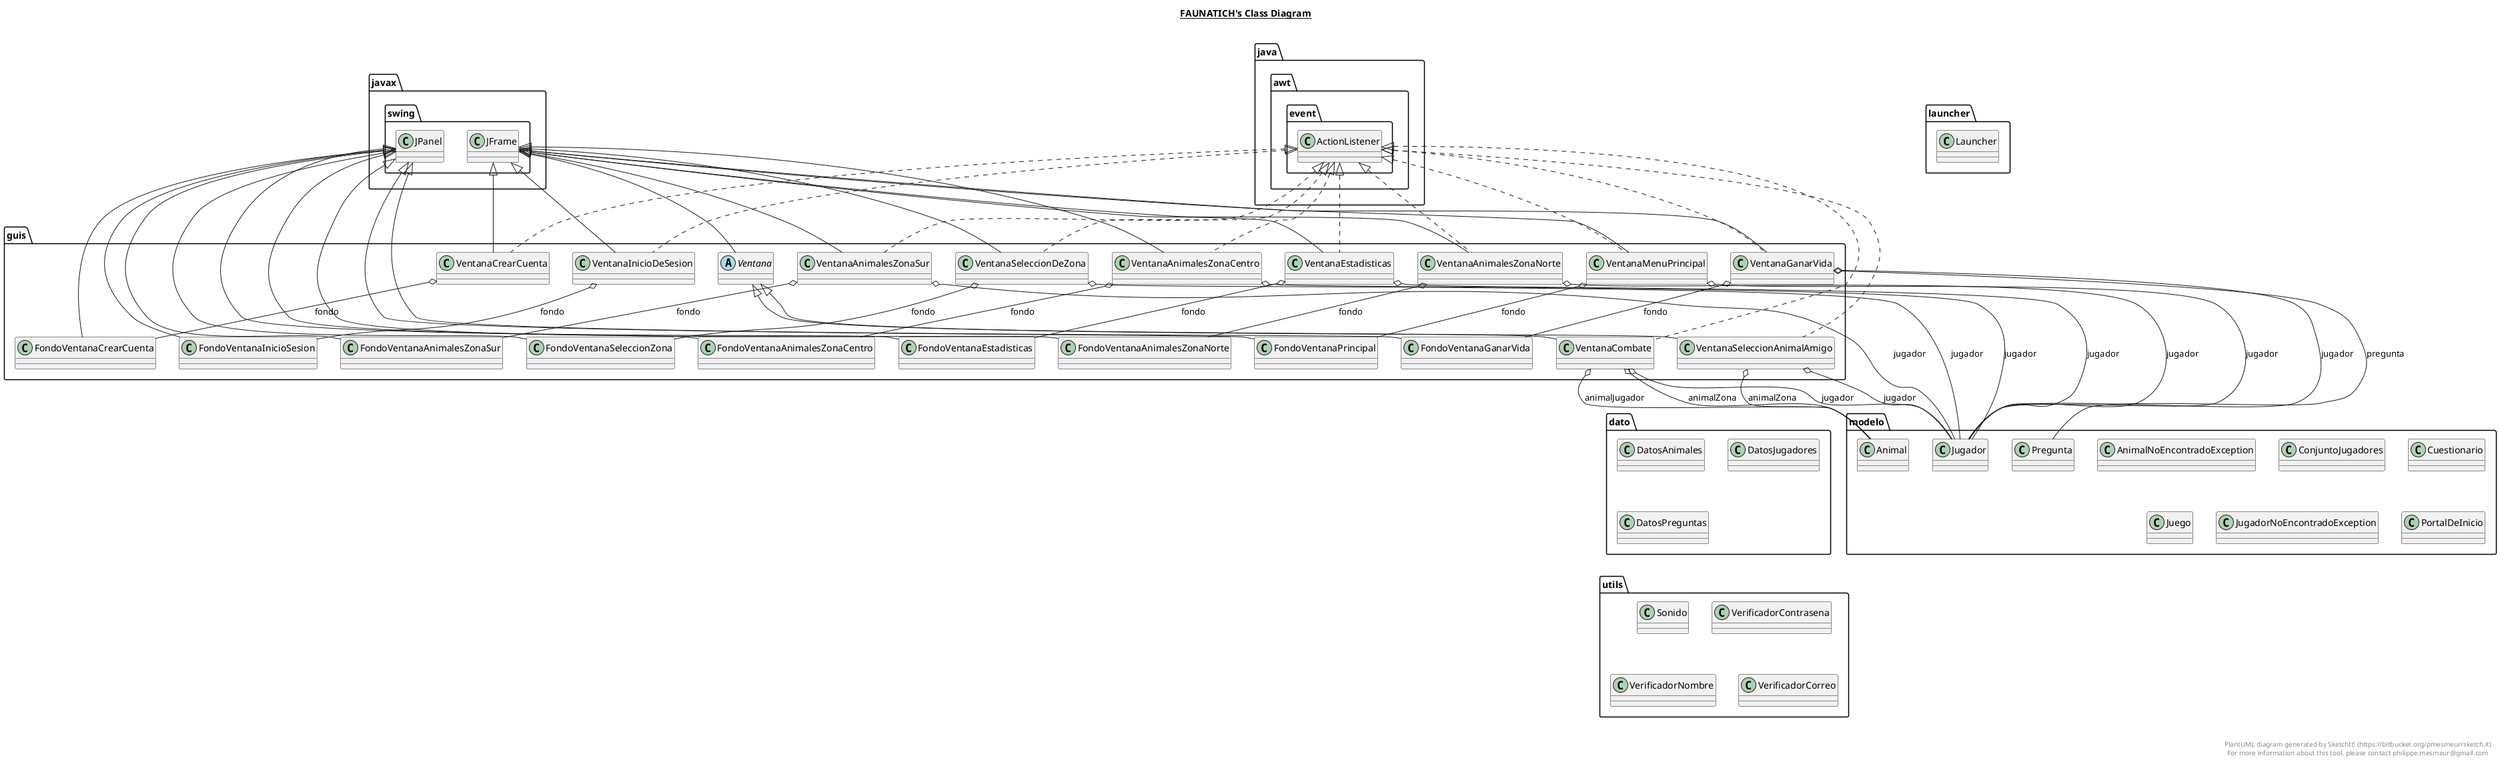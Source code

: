 @startuml

title __FAUNATICH's Class Diagram__\n

  namespace dato {
    class dato.DatosAnimales {
    }
  }
  

  namespace dato {
    class dato.DatosAnimales {
    }
  }
  

  namespace dato {
    class dato.DatosAnimales {
    }
  }
  

  namespace dato {
    class dato.DatosJugadores {
    }
  }
  

  namespace dato {
    class dato.DatosPreguntas {
    }
  }
  

  namespace dato {
    class dato.DatosPreguntas {
    }
  }
  

  namespace dato {
    class dato.DatosPreguntas {
    }
  }
  

  namespace guis {
    class guis.FondoVentanaAnimalesZonaCentro {
    }
  }
  

  namespace guis {
    class guis.FondoVentanaAnimalesZonaNorte {
    }
  }
  

  namespace guis {
    class guis.FondoVentanaAnimalesZonaSur {
    }
  }
  

  namespace guis {
    class guis.FondoVentanaCrearCuenta {
    }
  }
  

  namespace guis {
    class guis.FondoVentanaEstadisticas {
    }
  }
  

  namespace guis {
    class guis.FondoVentanaGanarVida {
    }
  }
  

  namespace guis {
    class guis.FondoVentanaInicioSesion {
    }
  }
  

  namespace guis {
    class guis.FondoVentanaPrincipal {
    }
  }
  

  namespace guis {
    class guis.FondoVentanaSeleccionZona {
    }
  }
  

  namespace guis {
    abstract class guis.Ventana {
    }
  }
  

  namespace guis {
    class guis.VentanaAnimalesZonaCentro {
    }
  }
  

  namespace guis {
    class guis.VentanaAnimalesZonaNorte {
    }
  }
  

  namespace guis {
    class guis.VentanaAnimalesZonaSur {
    }
  }
  

  namespace guis {
    class guis.VentanaCombate {
    }
  }
  

  namespace guis {
    class guis.VentanaCrearCuenta {
    }
  }
  

  namespace guis {
    class guis.VentanaEstadisticas {
    }
  }
  

  namespace guis {
    class guis.VentanaGanarVida {
    }
  }
  

  namespace guis {
    class guis.VentanaInicioDeSesion {
    }
  }
  

  namespace guis {
    class guis.VentanaMenuPrincipal {
    }
  }
  

  namespace guis {
    class guis.VentanaSeleccionAnimalAmigo {
    }
  }
  

  namespace guis {
    class guis.VentanaSeleccionDeZona {
    }
  }
  

  namespace launcher {
    class launcher.Launcher {
    }
  }
  

  namespace modelo {
    class modelo.Animal {
    }
  }
  

  namespace modelo {
    class modelo.AnimalNoEncontradoException {
    }
  }
  

  namespace modelo {
    class modelo.ConjuntoJugadores {
    }
  }
  

  namespace modelo {
    class modelo.Cuestionario {
    }
  }
  

  namespace modelo {
    class modelo.Juego {
    }
  }
  

  namespace modelo {
    class modelo.Jugador {
    }
  }
  

  namespace modelo {
    class modelo.JugadorNoEncontradoException {
    }
  }
  

  namespace modelo {
    class modelo.PortalDeInicio {
    }
  }
  

  namespace modelo {
    class modelo.Pregunta {
    }
  }
  

  namespace utils {
    class utils.Sonido {
    }
  }
  

  namespace utils {
    class utils.VerificadorContrasena {
    }
  }
  

  namespace utils {
    class utils.VerificadorNombre {
    }
  }
  

  namespace utils {
    class utils.VerificadorCorreo {
    }
  }
  

  guis.FondoVentanaAnimalesZonaCentro -up-|> javax.swing.JPanel
  guis.FondoVentanaAnimalesZonaNorte -up-|> javax.swing.JPanel
  guis.FondoVentanaAnimalesZonaSur -up-|> javax.swing.JPanel
  guis.FondoVentanaCrearCuenta -up-|> javax.swing.JPanel
  guis.FondoVentanaEstadisticas -up-|> javax.swing.JPanel
  guis.FondoVentanaGanarVida -up-|> javax.swing.JPanel
  guis.FondoVentanaInicioSesion -up-|> javax.swing.JPanel
  guis.FondoVentanaPrincipal -up-|> javax.swing.JPanel
  guis.FondoVentanaSeleccionZona -up-|> javax.swing.JPanel
  guis.Ventana -up-|> javax.swing.JFrame
  guis.VentanaAnimalesZonaCentro .up.|> java.awt.event.ActionListener
  guis.VentanaAnimalesZonaCentro -up-|> javax.swing.JFrame
  guis.VentanaAnimalesZonaCentro o-- guis.FondoVentanaAnimalesZonaCentro : fondo
  guis.VentanaAnimalesZonaCentro o-- modelo.Jugador : jugador
  guis.VentanaAnimalesZonaNorte .up.|> java.awt.event.ActionListener
  guis.VentanaAnimalesZonaNorte -up-|> javax.swing.JFrame
  guis.VentanaAnimalesZonaNorte o-- guis.FondoVentanaAnimalesZonaNorte : fondo
  guis.VentanaAnimalesZonaNorte o-- modelo.Jugador : jugador
  guis.VentanaAnimalesZonaSur .up.|> java.awt.event.ActionListener
  guis.VentanaAnimalesZonaSur -up-|> javax.swing.JFrame
  guis.VentanaAnimalesZonaSur o-- guis.FondoVentanaAnimalesZonaSur : fondo
  guis.VentanaAnimalesZonaSur o-- modelo.Jugador : jugador
  guis.VentanaCombate .up.|> java.awt.event.ActionListener
  guis.VentanaCombate -up-|> guis.Ventana
  guis.VentanaCombate o-- modelo.Animal : animalJugador
  guis.VentanaCombate o-- modelo.Animal : animalZona
  guis.VentanaCombate o-- modelo.Jugador : jugador
  guis.VentanaCrearCuenta .up.|> java.awt.event.ActionListener
  guis.VentanaCrearCuenta -up-|> javax.swing.JFrame
  guis.VentanaCrearCuenta o-- guis.FondoVentanaCrearCuenta : fondo
  guis.VentanaEstadisticas .up.|> java.awt.event.ActionListener
  guis.VentanaEstadisticas -up-|> javax.swing.JFrame
  guis.VentanaEstadisticas o-- guis.FondoVentanaEstadisticas : fondo
  guis.VentanaEstadisticas o-- modelo.Jugador : jugador
  guis.VentanaGanarVida .up.|> java.awt.event.ActionListener
  guis.VentanaGanarVida -up-|> javax.swing.JFrame
  guis.VentanaGanarVida o-- guis.FondoVentanaGanarVida : fondo
  guis.VentanaGanarVida o-- modelo.Jugador : jugador
  guis.VentanaGanarVida o-- modelo.Pregunta : pregunta
  guis.VentanaInicioDeSesion .up.|> java.awt.event.ActionListener
  guis.VentanaInicioDeSesion -up-|> javax.swing.JFrame
  guis.VentanaInicioDeSesion o-- guis.FondoVentanaInicioSesion : fondo
  guis.VentanaMenuPrincipal .up.|> java.awt.event.ActionListener
  guis.VentanaMenuPrincipal -up-|> javax.swing.JFrame
  guis.VentanaMenuPrincipal o-- guis.FondoVentanaPrincipal : fondo
  guis.VentanaMenuPrincipal o-- modelo.Jugador : jugador
  guis.VentanaSeleccionAnimalAmigo .up.|> java.awt.event.ActionListener
  guis.VentanaSeleccionAnimalAmigo -up-|> guis.Ventana
  guis.VentanaSeleccionAnimalAmigo o-- modelo.Animal : animalZona
  guis.VentanaSeleccionAnimalAmigo o-- modelo.Jugador : jugador
  guis.VentanaSeleccionDeZona .up.|> java.awt.event.ActionListener
  guis.VentanaSeleccionDeZona -up-|> javax.swing.JFrame
  guis.VentanaSeleccionDeZona o-- guis.FondoVentanaSeleccionZona : fondo
  guis.VentanaSeleccionDeZona o-- modelo.Jugador : jugador


right footer


PlantUML diagram generated by SketchIt! (https://bitbucket.org/pmesmeur/sketch.it)
For more information about this tool, please contact philippe.mesmeur@gmail.com
endfooter

@enduml
